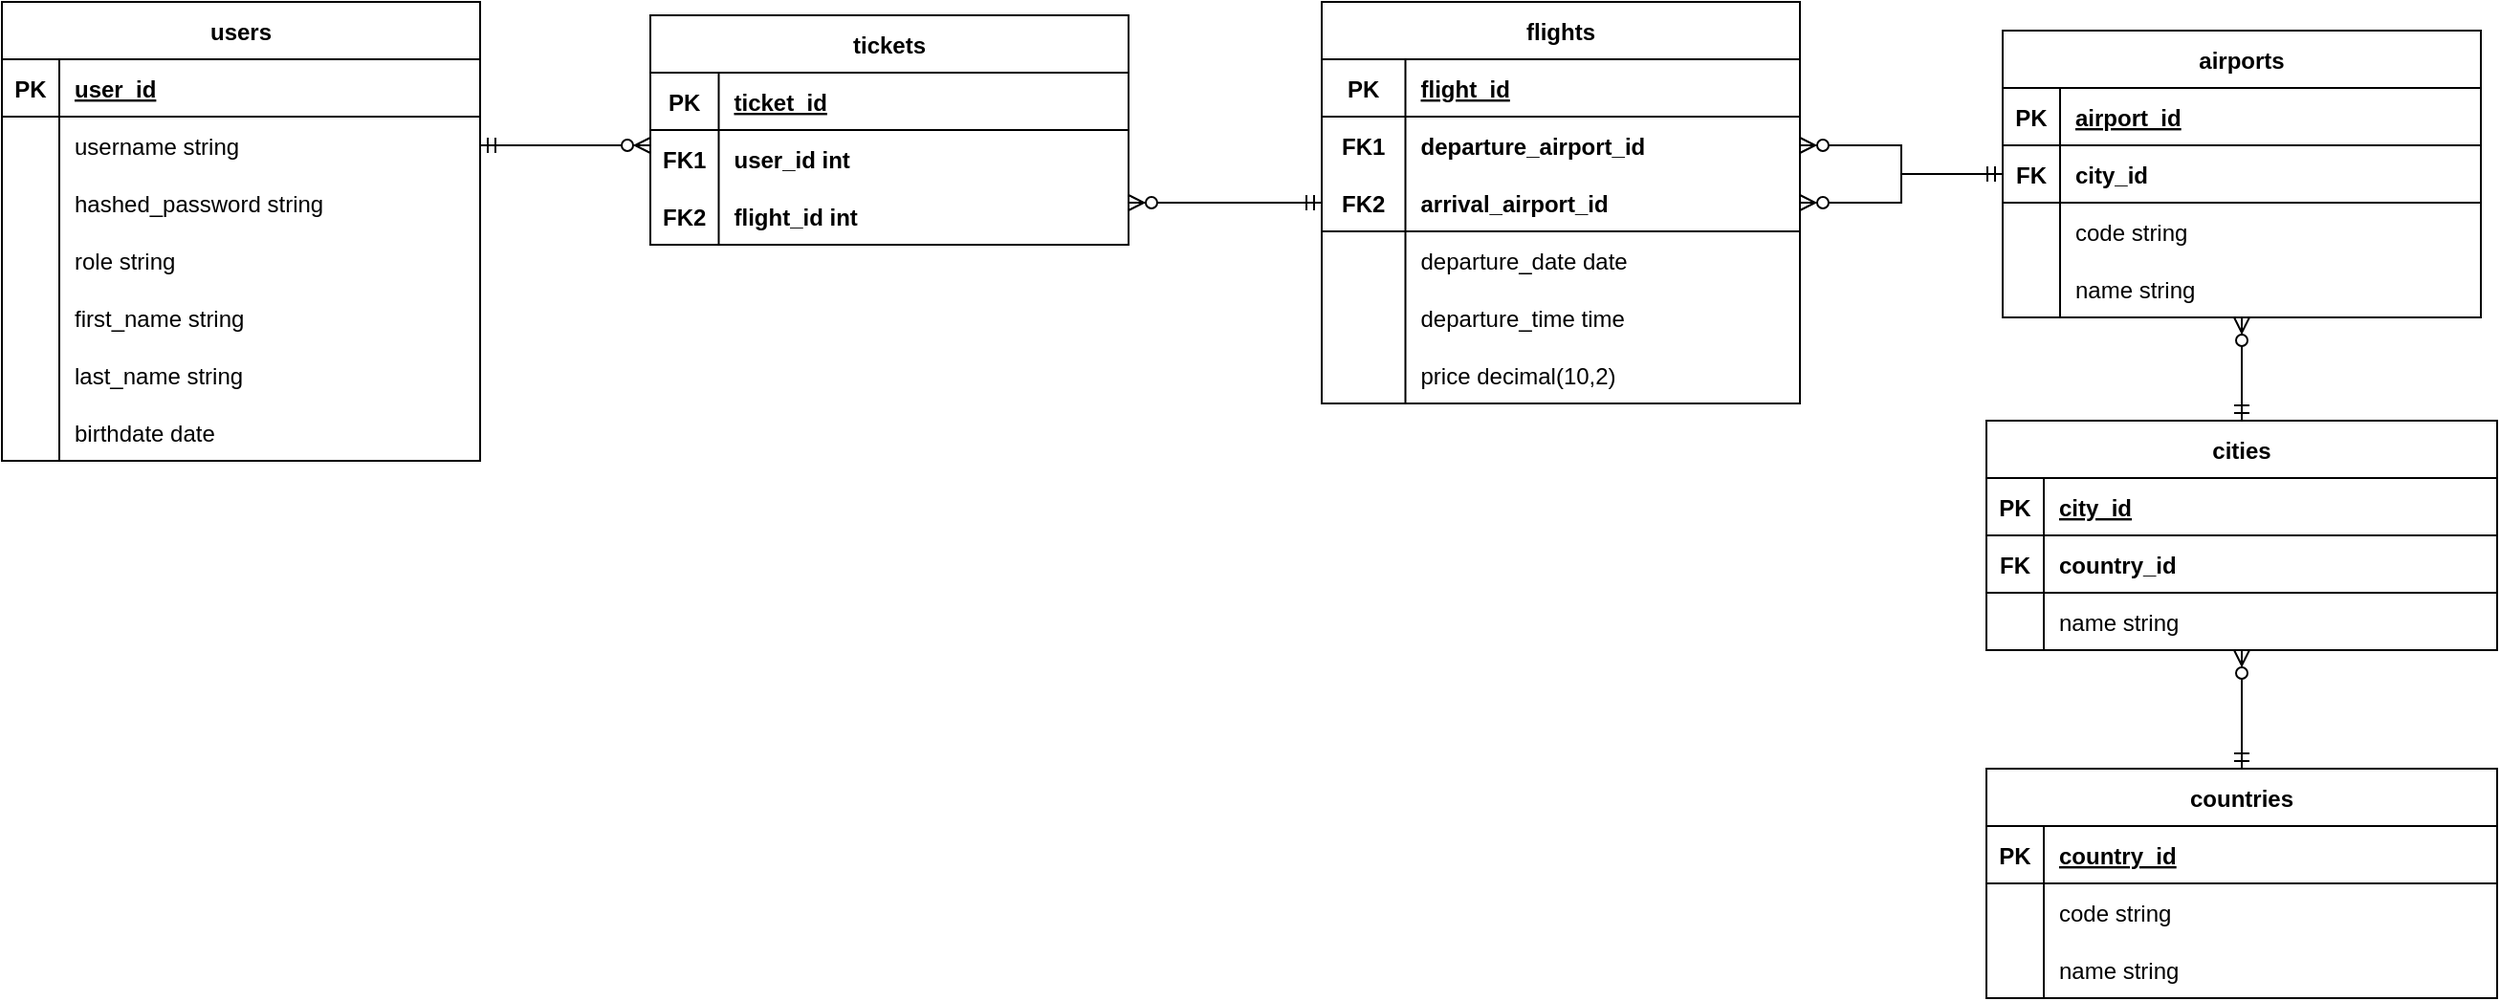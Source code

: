 <mxfile version="18.0.1" type="device"><diagram id="R2lEEEUBdFMjLlhIrx00" name="Page-1"><mxGraphModel dx="1979" dy="1018" grid="0" gridSize="10" guides="1" tooltips="1" connect="1" arrows="1" fold="1" page="0" pageScale="1" pageWidth="850" pageHeight="1100" math="0" shadow="0" extFonts="Permanent Marker^https://fonts.googleapis.com/css?family=Permanent+Marker"><root><mxCell id="0"/><mxCell id="1" parent="0"/><mxCell id="C-vyLk0tnHw3VtMMgP7b-23" value="users" style="shape=table;startSize=30;container=1;collapsible=1;childLayout=tableLayout;fixedRows=1;rowLines=0;fontStyle=1;align=center;resizeLast=1;" parent="1" vertex="1"><mxGeometry x="-378" y="301" width="250" height="240" as="geometry"/></mxCell><mxCell id="C-vyLk0tnHw3VtMMgP7b-24" value="" style="shape=partialRectangle;collapsible=0;dropTarget=0;pointerEvents=0;fillColor=none;points=[[0,0.5],[1,0.5]];portConstraint=eastwest;top=0;left=0;right=0;bottom=1;" parent="C-vyLk0tnHw3VtMMgP7b-23" vertex="1"><mxGeometry y="30" width="250" height="30" as="geometry"/></mxCell><mxCell id="C-vyLk0tnHw3VtMMgP7b-25" value="PK" style="shape=partialRectangle;overflow=hidden;connectable=0;fillColor=none;top=0;left=0;bottom=0;right=0;fontStyle=1;" parent="C-vyLk0tnHw3VtMMgP7b-24" vertex="1"><mxGeometry width="30" height="30" as="geometry"><mxRectangle width="30" height="30" as="alternateBounds"/></mxGeometry></mxCell><mxCell id="C-vyLk0tnHw3VtMMgP7b-26" value="user_id" style="shape=partialRectangle;overflow=hidden;connectable=0;fillColor=none;top=0;left=0;bottom=0;right=0;align=left;spacingLeft=6;fontStyle=5;" parent="C-vyLk0tnHw3VtMMgP7b-24" vertex="1"><mxGeometry x="30" width="220" height="30" as="geometry"><mxRectangle width="220" height="30" as="alternateBounds"/></mxGeometry></mxCell><mxCell id="C-vyLk0tnHw3VtMMgP7b-27" value="" style="shape=partialRectangle;collapsible=0;dropTarget=0;pointerEvents=0;fillColor=none;points=[[0,0.5],[1,0.5]];portConstraint=eastwest;top=0;left=0;right=0;bottom=0;" parent="C-vyLk0tnHw3VtMMgP7b-23" vertex="1"><mxGeometry y="60" width="250" height="30" as="geometry"/></mxCell><mxCell id="C-vyLk0tnHw3VtMMgP7b-28" value="" style="shape=partialRectangle;overflow=hidden;connectable=0;fillColor=none;top=0;left=0;bottom=0;right=0;" parent="C-vyLk0tnHw3VtMMgP7b-27" vertex="1"><mxGeometry width="30" height="30" as="geometry"><mxRectangle width="30" height="30" as="alternateBounds"/></mxGeometry></mxCell><mxCell id="C-vyLk0tnHw3VtMMgP7b-29" value="username string" style="shape=partialRectangle;overflow=hidden;connectable=0;fillColor=none;top=0;left=0;bottom=0;right=0;align=left;spacingLeft=6;" parent="C-vyLk0tnHw3VtMMgP7b-27" vertex="1"><mxGeometry x="30" width="220" height="30" as="geometry"><mxRectangle width="220" height="30" as="alternateBounds"/></mxGeometry></mxCell><mxCell id="P9Hn5Ej6zJ2Eeujg4kpF-21" value="" style="shape=partialRectangle;collapsible=0;dropTarget=0;pointerEvents=0;fillColor=none;points=[[0,0.5],[1,0.5]];portConstraint=eastwest;top=0;left=0;right=0;bottom=0;" parent="C-vyLk0tnHw3VtMMgP7b-23" vertex="1"><mxGeometry y="90" width="250" height="30" as="geometry"/></mxCell><mxCell id="P9Hn5Ej6zJ2Eeujg4kpF-22" value="" style="shape=partialRectangle;overflow=hidden;connectable=0;fillColor=none;top=0;left=0;bottom=0;right=0;" parent="P9Hn5Ej6zJ2Eeujg4kpF-21" vertex="1"><mxGeometry width="30" height="30" as="geometry"><mxRectangle width="30" height="30" as="alternateBounds"/></mxGeometry></mxCell><mxCell id="P9Hn5Ej6zJ2Eeujg4kpF-23" value="hashed_password string" style="shape=partialRectangle;overflow=hidden;connectable=0;fillColor=none;top=0;left=0;bottom=0;right=0;align=left;spacingLeft=6;" parent="P9Hn5Ej6zJ2Eeujg4kpF-21" vertex="1"><mxGeometry x="30" width="220" height="30" as="geometry"><mxRectangle width="220" height="30" as="alternateBounds"/></mxGeometry></mxCell><mxCell id="b-2az8quPV2HUBgu3WV_-1" value="" style="shape=partialRectangle;collapsible=0;dropTarget=0;pointerEvents=0;fillColor=none;points=[[0,0.5],[1,0.5]];portConstraint=eastwest;top=0;left=0;right=0;bottom=0;" parent="C-vyLk0tnHw3VtMMgP7b-23" vertex="1"><mxGeometry y="120" width="250" height="30" as="geometry"/></mxCell><mxCell id="b-2az8quPV2HUBgu3WV_-2" value="" style="shape=partialRectangle;overflow=hidden;connectable=0;fillColor=none;top=0;left=0;bottom=0;right=0;" parent="b-2az8quPV2HUBgu3WV_-1" vertex="1"><mxGeometry width="30" height="30" as="geometry"><mxRectangle width="30" height="30" as="alternateBounds"/></mxGeometry></mxCell><mxCell id="b-2az8quPV2HUBgu3WV_-3" value="role string" style="shape=partialRectangle;overflow=hidden;connectable=0;fillColor=none;top=0;left=0;bottom=0;right=0;align=left;spacingLeft=6;" parent="b-2az8quPV2HUBgu3WV_-1" vertex="1"><mxGeometry x="30" width="220" height="30" as="geometry"><mxRectangle width="220" height="30" as="alternateBounds"/></mxGeometry></mxCell><mxCell id="b-2az8quPV2HUBgu3WV_-4" value="" style="shape=partialRectangle;collapsible=0;dropTarget=0;pointerEvents=0;fillColor=none;points=[[0,0.5],[1,0.5]];portConstraint=eastwest;top=0;left=0;right=0;bottom=0;" parent="C-vyLk0tnHw3VtMMgP7b-23" vertex="1"><mxGeometry y="150" width="250" height="30" as="geometry"/></mxCell><mxCell id="b-2az8quPV2HUBgu3WV_-5" value="" style="shape=partialRectangle;overflow=hidden;connectable=0;fillColor=none;top=0;left=0;bottom=0;right=0;" parent="b-2az8quPV2HUBgu3WV_-4" vertex="1"><mxGeometry width="30" height="30" as="geometry"><mxRectangle width="30" height="30" as="alternateBounds"/></mxGeometry></mxCell><mxCell id="b-2az8quPV2HUBgu3WV_-6" value="first_name string" style="shape=partialRectangle;overflow=hidden;connectable=0;fillColor=none;top=0;left=0;bottom=0;right=0;align=left;spacingLeft=6;" parent="b-2az8quPV2HUBgu3WV_-4" vertex="1"><mxGeometry x="30" width="220" height="30" as="geometry"><mxRectangle width="220" height="30" as="alternateBounds"/></mxGeometry></mxCell><mxCell id="b-2az8quPV2HUBgu3WV_-7" value="" style="shape=partialRectangle;collapsible=0;dropTarget=0;pointerEvents=0;fillColor=none;points=[[0,0.5],[1,0.5]];portConstraint=eastwest;top=0;left=0;right=0;bottom=0;" parent="C-vyLk0tnHw3VtMMgP7b-23" vertex="1"><mxGeometry y="180" width="250" height="30" as="geometry"/></mxCell><mxCell id="b-2az8quPV2HUBgu3WV_-8" value="" style="shape=partialRectangle;overflow=hidden;connectable=0;fillColor=none;top=0;left=0;bottom=0;right=0;" parent="b-2az8quPV2HUBgu3WV_-7" vertex="1"><mxGeometry width="30" height="30" as="geometry"><mxRectangle width="30" height="30" as="alternateBounds"/></mxGeometry></mxCell><mxCell id="b-2az8quPV2HUBgu3WV_-9" value="last_name string" style="shape=partialRectangle;overflow=hidden;connectable=0;fillColor=none;top=0;left=0;bottom=0;right=0;align=left;spacingLeft=6;" parent="b-2az8quPV2HUBgu3WV_-7" vertex="1"><mxGeometry x="30" width="220" height="30" as="geometry"><mxRectangle width="220" height="30" as="alternateBounds"/></mxGeometry></mxCell><mxCell id="b-2az8quPV2HUBgu3WV_-279" value="" style="shape=partialRectangle;collapsible=0;dropTarget=0;pointerEvents=0;fillColor=none;points=[[0,0.5],[1,0.5]];portConstraint=eastwest;top=0;left=0;right=0;bottom=0;" parent="C-vyLk0tnHw3VtMMgP7b-23" vertex="1"><mxGeometry y="210" width="250" height="30" as="geometry"/></mxCell><mxCell id="b-2az8quPV2HUBgu3WV_-280" value="" style="shape=partialRectangle;overflow=hidden;connectable=0;fillColor=none;top=0;left=0;bottom=0;right=0;" parent="b-2az8quPV2HUBgu3WV_-279" vertex="1"><mxGeometry width="30" height="30" as="geometry"><mxRectangle width="30" height="30" as="alternateBounds"/></mxGeometry></mxCell><mxCell id="b-2az8quPV2HUBgu3WV_-281" value="birthdate date" style="shape=partialRectangle;overflow=hidden;connectable=0;fillColor=none;top=0;left=0;bottom=0;right=0;align=left;spacingLeft=6;" parent="b-2az8quPV2HUBgu3WV_-279" vertex="1"><mxGeometry x="30" width="220" height="30" as="geometry"><mxRectangle width="220" height="30" as="alternateBounds"/></mxGeometry></mxCell><mxCell id="b-2az8quPV2HUBgu3WV_-33" value="tickets" style="shape=table;startSize=30;container=1;collapsible=1;childLayout=tableLayout;fixedRows=1;rowLines=0;fontStyle=1;align=center;resizeLast=1;" parent="1" vertex="1"><mxGeometry x="-39" y="308" width="250" height="120" as="geometry"/></mxCell><mxCell id="b-2az8quPV2HUBgu3WV_-34" value="" style="shape=partialRectangle;collapsible=0;dropTarget=0;pointerEvents=0;fillColor=none;points=[[0,0.5],[1,0.5]];portConstraint=eastwest;top=0;left=0;right=0;bottom=1;" parent="b-2az8quPV2HUBgu3WV_-33" vertex="1"><mxGeometry y="30" width="250" height="30" as="geometry"/></mxCell><mxCell id="b-2az8quPV2HUBgu3WV_-35" value="PK" style="shape=partialRectangle;overflow=hidden;connectable=0;fillColor=none;top=0;left=0;bottom=0;right=0;fontStyle=1;" parent="b-2az8quPV2HUBgu3WV_-34" vertex="1"><mxGeometry width="35.75" height="30" as="geometry"><mxRectangle width="35.75" height="30" as="alternateBounds"/></mxGeometry></mxCell><mxCell id="b-2az8quPV2HUBgu3WV_-36" value="ticket_id" style="shape=partialRectangle;overflow=hidden;connectable=0;fillColor=none;top=0;left=0;bottom=0;right=0;align=left;spacingLeft=6;fontStyle=5;" parent="b-2az8quPV2HUBgu3WV_-34" vertex="1"><mxGeometry x="35.75" width="214.25" height="30" as="geometry"><mxRectangle width="214.25" height="30" as="alternateBounds"/></mxGeometry></mxCell><mxCell id="b-2az8quPV2HUBgu3WV_-55" value="" style="shape=partialRectangle;collapsible=0;dropTarget=0;pointerEvents=0;fillColor=none;points=[[0,0.5],[1,0.5]];portConstraint=eastwest;top=0;left=0;right=0;bottom=1;strokeColor=none;" parent="b-2az8quPV2HUBgu3WV_-33" vertex="1"><mxGeometry y="60" width="250" height="30" as="geometry"/></mxCell><mxCell id="b-2az8quPV2HUBgu3WV_-56" value="FK1" style="shape=partialRectangle;overflow=hidden;connectable=0;fillColor=none;top=0;left=0;bottom=0;right=0;fontStyle=1;" parent="b-2az8quPV2HUBgu3WV_-55" vertex="1"><mxGeometry width="35.75" height="30" as="geometry"><mxRectangle width="35.75" height="30" as="alternateBounds"/></mxGeometry></mxCell><mxCell id="b-2az8quPV2HUBgu3WV_-57" value="user_id int " style="shape=partialRectangle;overflow=hidden;connectable=0;fillColor=none;top=0;left=0;bottom=0;right=0;align=left;spacingLeft=6;fontStyle=1;" parent="b-2az8quPV2HUBgu3WV_-55" vertex="1"><mxGeometry x="35.75" width="214.25" height="30" as="geometry"><mxRectangle width="214.25" height="30" as="alternateBounds"/></mxGeometry></mxCell><mxCell id="b-2az8quPV2HUBgu3WV_-49" value="" style="shape=partialRectangle;collapsible=0;dropTarget=0;pointerEvents=0;fillColor=none;points=[[0,0.5],[1,0.5]];portConstraint=eastwest;top=0;left=0;right=0;bottom=1;" parent="b-2az8quPV2HUBgu3WV_-33" vertex="1"><mxGeometry y="90" width="250" height="30" as="geometry"/></mxCell><mxCell id="b-2az8quPV2HUBgu3WV_-50" value="FK2" style="shape=partialRectangle;overflow=hidden;connectable=0;fillColor=none;top=0;left=0;bottom=0;right=0;fontStyle=1;" parent="b-2az8quPV2HUBgu3WV_-49" vertex="1"><mxGeometry width="35.75" height="30" as="geometry"><mxRectangle width="35.75" height="30" as="alternateBounds"/></mxGeometry></mxCell><mxCell id="b-2az8quPV2HUBgu3WV_-51" value="flight_id int" style="shape=partialRectangle;overflow=hidden;connectable=0;fillColor=none;top=0;left=0;bottom=0;right=0;align=left;spacingLeft=6;fontStyle=1;" parent="b-2az8quPV2HUBgu3WV_-49" vertex="1"><mxGeometry x="35.75" width="214.25" height="30" as="geometry"><mxRectangle width="214.25" height="30" as="alternateBounds"/></mxGeometry></mxCell><mxCell id="b-2az8quPV2HUBgu3WV_-59" value="" style="fontSize=12;html=1;endArrow=ERzeroToMany;startArrow=ERmandOne;rounded=0;edgeStyle=orthogonalEdgeStyle;" parent="1" source="C-vyLk0tnHw3VtMMgP7b-23" target="b-2az8quPV2HUBgu3WV_-55" edge="1"><mxGeometry width="100" height="100" relative="1" as="geometry"><mxPoint x="145" y="351" as="sourcePoint"/><mxPoint x="245" y="251" as="targetPoint"/><Array as="points"><mxPoint x="-123" y="376"/><mxPoint x="-123" y="376"/></Array></mxGeometry></mxCell><mxCell id="b-2az8quPV2HUBgu3WV_-60" value="airports" style="shape=table;startSize=30;container=1;collapsible=1;childLayout=tableLayout;fixedRows=1;rowLines=0;fontStyle=1;align=center;resizeLast=1;" parent="1" vertex="1"><mxGeometry x="668" y="316" width="250" height="150" as="geometry"/></mxCell><mxCell id="b-2az8quPV2HUBgu3WV_-61" value="" style="shape=partialRectangle;collapsible=0;dropTarget=0;pointerEvents=0;fillColor=none;points=[[0,0.5],[1,0.5]];portConstraint=eastwest;top=0;left=0;right=0;bottom=1;" parent="b-2az8quPV2HUBgu3WV_-60" vertex="1"><mxGeometry y="30" width="250" height="30" as="geometry"/></mxCell><mxCell id="b-2az8quPV2HUBgu3WV_-62" value="PK" style="shape=partialRectangle;overflow=hidden;connectable=0;fillColor=none;top=0;left=0;bottom=0;right=0;fontStyle=1;" parent="b-2az8quPV2HUBgu3WV_-61" vertex="1"><mxGeometry width="30" height="30" as="geometry"><mxRectangle width="30" height="30" as="alternateBounds"/></mxGeometry></mxCell><mxCell id="b-2az8quPV2HUBgu3WV_-63" value="airport_id" style="shape=partialRectangle;overflow=hidden;connectable=0;fillColor=none;top=0;left=0;bottom=0;right=0;align=left;spacingLeft=6;fontStyle=5;" parent="b-2az8quPV2HUBgu3WV_-61" vertex="1"><mxGeometry x="30" width="220" height="30" as="geometry"><mxRectangle width="220" height="30" as="alternateBounds"/></mxGeometry></mxCell><mxCell id="P9Hn5Ej6zJ2Eeujg4kpF-5" value="" style="shape=partialRectangle;collapsible=0;dropTarget=0;pointerEvents=0;fillColor=none;points=[[0,0.5],[1,0.5]];portConstraint=eastwest;top=0;left=0;right=0;bottom=1;" parent="b-2az8quPV2HUBgu3WV_-60" vertex="1"><mxGeometry y="60" width="250" height="30" as="geometry"/></mxCell><mxCell id="P9Hn5Ej6zJ2Eeujg4kpF-6" value="FK" style="shape=partialRectangle;overflow=hidden;connectable=0;fillColor=none;top=0;left=0;bottom=0;right=0;fontStyle=1;" parent="P9Hn5Ej6zJ2Eeujg4kpF-5" vertex="1"><mxGeometry width="30" height="30" as="geometry"><mxRectangle width="30" height="30" as="alternateBounds"/></mxGeometry></mxCell><mxCell id="P9Hn5Ej6zJ2Eeujg4kpF-7" value="city_id" style="shape=partialRectangle;overflow=hidden;connectable=0;fillColor=none;top=0;left=0;bottom=0;right=0;align=left;spacingLeft=6;fontStyle=1;" parent="P9Hn5Ej6zJ2Eeujg4kpF-5" vertex="1"><mxGeometry x="30" width="220" height="30" as="geometry"><mxRectangle width="220" height="30" as="alternateBounds"/></mxGeometry></mxCell><mxCell id="b-2az8quPV2HUBgu3WV_-76" value="" style="shape=partialRectangle;collapsible=0;dropTarget=0;pointerEvents=0;fillColor=none;points=[[0,0.5],[1,0.5]];portConstraint=eastwest;top=0;left=0;right=0;bottom=1;strokeColor=none;" parent="b-2az8quPV2HUBgu3WV_-60" vertex="1"><mxGeometry y="90" width="250" height="30" as="geometry"/></mxCell><mxCell id="b-2az8quPV2HUBgu3WV_-77" value="" style="shape=partialRectangle;overflow=hidden;connectable=0;fillColor=none;top=0;left=0;bottom=0;right=0;fontStyle=1;" parent="b-2az8quPV2HUBgu3WV_-76" vertex="1"><mxGeometry width="30" height="30" as="geometry"><mxRectangle width="30" height="30" as="alternateBounds"/></mxGeometry></mxCell><mxCell id="b-2az8quPV2HUBgu3WV_-78" value="code string" style="shape=partialRectangle;overflow=hidden;connectable=0;fillColor=none;top=0;left=0;bottom=0;right=0;align=left;spacingLeft=6;fontStyle=0;" parent="b-2az8quPV2HUBgu3WV_-76" vertex="1"><mxGeometry x="30" width="220" height="30" as="geometry"><mxRectangle width="220" height="30" as="alternateBounds"/></mxGeometry></mxCell><mxCell id="P9Hn5Ej6zJ2Eeujg4kpF-8" value="" style="shape=partialRectangle;collapsible=0;dropTarget=0;pointerEvents=0;fillColor=none;points=[[0,0.5],[1,0.5]];portConstraint=eastwest;top=0;left=0;right=0;bottom=1;" parent="b-2az8quPV2HUBgu3WV_-60" vertex="1"><mxGeometry y="120" width="250" height="30" as="geometry"/></mxCell><mxCell id="P9Hn5Ej6zJ2Eeujg4kpF-9" value="" style="shape=partialRectangle;overflow=hidden;connectable=0;fillColor=none;top=0;left=0;bottom=0;right=0;fontStyle=1;" parent="P9Hn5Ej6zJ2Eeujg4kpF-8" vertex="1"><mxGeometry width="30" height="30" as="geometry"><mxRectangle width="30" height="30" as="alternateBounds"/></mxGeometry></mxCell><mxCell id="P9Hn5Ej6zJ2Eeujg4kpF-10" value="name string" style="shape=partialRectangle;overflow=hidden;connectable=0;fillColor=none;top=0;left=0;bottom=0;right=0;align=left;spacingLeft=6;fontStyle=0;" parent="P9Hn5Ej6zJ2Eeujg4kpF-8" vertex="1"><mxGeometry x="30" width="220" height="30" as="geometry"><mxRectangle width="220" height="30" as="alternateBounds"/></mxGeometry></mxCell><mxCell id="b-2az8quPV2HUBgu3WV_-86" value="" style="fontSize=12;html=1;endArrow=ERzeroToMany;startArrow=ERmandOne;rounded=0;edgeStyle=orthogonalEdgeStyle;" parent="1" source="b-2az8quPV2HUBgu3WV_-249" target="b-2az8quPV2HUBgu3WV_-60" edge="1"><mxGeometry width="100" height="100" relative="1" as="geometry"><mxPoint x="787" y="-11" as="sourcePoint"/><mxPoint x="902" y="482" as="targetPoint"/><Array as="points"/></mxGeometry></mxCell><mxCell id="b-2az8quPV2HUBgu3WV_-94" value="" style="fontSize=12;html=1;endArrow=ERzeroToMany;startArrow=ERmandOne;rounded=0;edgeStyle=orthogonalEdgeStyle;" parent="1" source="b-2az8quPV2HUBgu3WV_-239" target="b-2az8quPV2HUBgu3WV_-249" edge="1"><mxGeometry width="100" height="100" relative="1" as="geometry"><mxPoint x="1323" y="462" as="sourcePoint"/><mxPoint x="914" y="462" as="targetPoint"/></mxGeometry></mxCell><mxCell id="b-2az8quPV2HUBgu3WV_-95" value="flights" style="shape=table;startSize=30;container=1;collapsible=1;childLayout=tableLayout;fixedRows=1;rowLines=0;fontStyle=1;align=center;resizeLast=1;" parent="1" vertex="1"><mxGeometry x="312" y="301" width="250" height="210" as="geometry"/></mxCell><mxCell id="b-2az8quPV2HUBgu3WV_-96" value="" style="shape=partialRectangle;collapsible=0;dropTarget=0;pointerEvents=0;fillColor=none;points=[[0,0.5],[1,0.5]];portConstraint=eastwest;top=0;left=0;right=0;bottom=1;" parent="b-2az8quPV2HUBgu3WV_-95" vertex="1"><mxGeometry y="30" width="250" height="30" as="geometry"/></mxCell><mxCell id="b-2az8quPV2HUBgu3WV_-97" value="PK" style="shape=partialRectangle;overflow=hidden;connectable=0;fillColor=none;top=0;left=0;bottom=0;right=0;fontStyle=1;" parent="b-2az8quPV2HUBgu3WV_-96" vertex="1"><mxGeometry width="43.75" height="30" as="geometry"><mxRectangle width="43.75" height="30" as="alternateBounds"/></mxGeometry></mxCell><mxCell id="b-2az8quPV2HUBgu3WV_-98" value="flight_id" style="shape=partialRectangle;overflow=hidden;connectable=0;fillColor=none;top=0;left=0;bottom=0;right=0;align=left;spacingLeft=6;fontStyle=5;" parent="b-2az8quPV2HUBgu3WV_-96" vertex="1"><mxGeometry x="43.75" width="206.25" height="30" as="geometry"><mxRectangle width="206.25" height="30" as="alternateBounds"/></mxGeometry></mxCell><mxCell id="b-2az8quPV2HUBgu3WV_-99" value="" style="shape=partialRectangle;collapsible=0;dropTarget=0;pointerEvents=0;fillColor=none;points=[[0,0.5],[1,0.5]];portConstraint=eastwest;top=0;left=0;right=0;bottom=1;strokeColor=none;" parent="b-2az8quPV2HUBgu3WV_-95" vertex="1"><mxGeometry y="60" width="250" height="30" as="geometry"/></mxCell><mxCell id="b-2az8quPV2HUBgu3WV_-100" value="FK1" style="shape=partialRectangle;overflow=hidden;connectable=0;fillColor=none;top=0;left=0;bottom=0;right=0;fontStyle=1;" parent="b-2az8quPV2HUBgu3WV_-99" vertex="1"><mxGeometry width="43.75" height="30" as="geometry"><mxRectangle width="43.75" height="30" as="alternateBounds"/></mxGeometry></mxCell><mxCell id="b-2az8quPV2HUBgu3WV_-101" value="departure_airport_id" style="shape=partialRectangle;overflow=hidden;connectable=0;fillColor=none;top=0;left=0;bottom=0;right=0;align=left;spacingLeft=6;fontStyle=1;" parent="b-2az8quPV2HUBgu3WV_-99" vertex="1"><mxGeometry x="43.75" width="206.25" height="30" as="geometry"><mxRectangle width="206.25" height="30" as="alternateBounds"/></mxGeometry></mxCell><mxCell id="b-2az8quPV2HUBgu3WV_-102" value="" style="shape=partialRectangle;collapsible=0;dropTarget=0;pointerEvents=0;fillColor=none;points=[[0,0.5],[1,0.5]];portConstraint=eastwest;top=0;left=0;right=0;bottom=1;" parent="b-2az8quPV2HUBgu3WV_-95" vertex="1"><mxGeometry y="90" width="250" height="30" as="geometry"/></mxCell><mxCell id="b-2az8quPV2HUBgu3WV_-103" value="FK2" style="shape=partialRectangle;overflow=hidden;connectable=0;fillColor=none;top=0;left=0;bottom=0;right=0;fontStyle=1;" parent="b-2az8quPV2HUBgu3WV_-102" vertex="1"><mxGeometry width="43.75" height="30" as="geometry"><mxRectangle width="43.75" height="30" as="alternateBounds"/></mxGeometry></mxCell><mxCell id="b-2az8quPV2HUBgu3WV_-104" value="arrival_airport_id" style="shape=partialRectangle;overflow=hidden;connectable=0;fillColor=none;top=0;left=0;bottom=0;right=0;align=left;spacingLeft=6;fontStyle=1;" parent="b-2az8quPV2HUBgu3WV_-102" vertex="1"><mxGeometry x="43.75" width="206.25" height="30" as="geometry"><mxRectangle width="206.25" height="30" as="alternateBounds"/></mxGeometry></mxCell><mxCell id="b-2az8quPV2HUBgu3WV_-197" value="" style="shape=partialRectangle;collapsible=0;dropTarget=0;pointerEvents=0;fillColor=none;points=[[0,0.5],[1,0.5]];portConstraint=eastwest;top=0;left=0;right=0;bottom=0;" parent="b-2az8quPV2HUBgu3WV_-95" vertex="1"><mxGeometry y="120" width="250" height="30" as="geometry"/></mxCell><mxCell id="b-2az8quPV2HUBgu3WV_-198" value="" style="shape=partialRectangle;overflow=hidden;connectable=0;fillColor=none;top=0;left=0;bottom=0;right=0;" parent="b-2az8quPV2HUBgu3WV_-197" vertex="1"><mxGeometry width="43.75" height="30" as="geometry"><mxRectangle width="43.75" height="30" as="alternateBounds"/></mxGeometry></mxCell><mxCell id="b-2az8quPV2HUBgu3WV_-199" value="departure_date date" style="shape=partialRectangle;overflow=hidden;connectable=0;fillColor=none;top=0;left=0;bottom=0;right=0;align=left;spacingLeft=6;" parent="b-2az8quPV2HUBgu3WV_-197" vertex="1"><mxGeometry x="43.75" width="206.25" height="30" as="geometry"><mxRectangle width="206.25" height="30" as="alternateBounds"/></mxGeometry></mxCell><mxCell id="b-2az8quPV2HUBgu3WV_-200" value="" style="shape=partialRectangle;collapsible=0;dropTarget=0;pointerEvents=0;fillColor=none;points=[[0,0.5],[1,0.5]];portConstraint=eastwest;top=0;left=0;right=0;bottom=0;" parent="b-2az8quPV2HUBgu3WV_-95" vertex="1"><mxGeometry y="150" width="250" height="30" as="geometry"/></mxCell><mxCell id="b-2az8quPV2HUBgu3WV_-201" value="" style="shape=partialRectangle;overflow=hidden;connectable=0;fillColor=none;top=0;left=0;bottom=0;right=0;" parent="b-2az8quPV2HUBgu3WV_-200" vertex="1"><mxGeometry width="43.75" height="30" as="geometry"><mxRectangle width="43.75" height="30" as="alternateBounds"/></mxGeometry></mxCell><mxCell id="b-2az8quPV2HUBgu3WV_-202" value="departure_time time" style="shape=partialRectangle;overflow=hidden;connectable=0;fillColor=none;top=0;left=0;bottom=0;right=0;align=left;spacingLeft=6;" parent="b-2az8quPV2HUBgu3WV_-200" vertex="1"><mxGeometry x="43.75" width="206.25" height="30" as="geometry"><mxRectangle width="206.25" height="30" as="alternateBounds"/></mxGeometry></mxCell><mxCell id="b-2az8quPV2HUBgu3WV_-203" value="" style="shape=partialRectangle;collapsible=0;dropTarget=0;pointerEvents=0;fillColor=none;points=[[0,0.5],[1,0.5]];portConstraint=eastwest;top=0;left=0;right=0;bottom=0;" parent="b-2az8quPV2HUBgu3WV_-95" vertex="1"><mxGeometry y="180" width="250" height="30" as="geometry"/></mxCell><mxCell id="b-2az8quPV2HUBgu3WV_-204" value="" style="shape=partialRectangle;overflow=hidden;connectable=0;fillColor=none;top=0;left=0;bottom=0;right=0;" parent="b-2az8quPV2HUBgu3WV_-203" vertex="1"><mxGeometry width="43.75" height="30" as="geometry"><mxRectangle width="43.75" height="30" as="alternateBounds"/></mxGeometry></mxCell><mxCell id="b-2az8quPV2HUBgu3WV_-205" value="price decimal(10,2)" style="shape=partialRectangle;overflow=hidden;connectable=0;fillColor=none;top=0;left=0;bottom=0;right=0;align=left;spacingLeft=6;" parent="b-2az8quPV2HUBgu3WV_-203" vertex="1"><mxGeometry x="43.75" width="206.25" height="30" as="geometry"><mxRectangle width="206.25" height="30" as="alternateBounds"/></mxGeometry></mxCell><mxCell id="b-2az8quPV2HUBgu3WV_-114" value="" style="fontSize=12;html=1;endArrow=ERzeroToMany;startArrow=ERmandOne;rounded=0;edgeStyle=orthogonalEdgeStyle;" parent="1" source="b-2az8quPV2HUBgu3WV_-95" target="b-2az8quPV2HUBgu3WV_-49" edge="1"><mxGeometry width="100" height="100" relative="1" as="geometry"><mxPoint x="104" y="226" as="sourcePoint"/><mxPoint x="104" y="311" as="targetPoint"/><Array as="points"><mxPoint x="287" y="406"/><mxPoint x="287" y="406"/></Array></mxGeometry></mxCell><mxCell id="b-2az8quPV2HUBgu3WV_-115" value="" style="fontSize=12;html=1;endArrow=ERzeroToMany;startArrow=ERmandOne;rounded=0;edgeStyle=orthogonalEdgeStyle;" parent="1" source="b-2az8quPV2HUBgu3WV_-60" target="b-2az8quPV2HUBgu3WV_-99" edge="1"><mxGeometry width="100" height="100" relative="1" as="geometry"><mxPoint x="687" y="335" as="sourcePoint"/><mxPoint x="229" y="416" as="targetPoint"/></mxGeometry></mxCell><mxCell id="b-2az8quPV2HUBgu3WV_-116" value="" style="fontSize=12;html=1;endArrow=ERzeroToMany;startArrow=ERmandOne;rounded=0;edgeStyle=orthogonalEdgeStyle;" parent="1" source="b-2az8quPV2HUBgu3WV_-60" target="b-2az8quPV2HUBgu3WV_-102" edge="1"><mxGeometry width="100" height="100" relative="1" as="geometry"><mxPoint x="314" y="426" as="sourcePoint"/><mxPoint x="239" y="426" as="targetPoint"/></mxGeometry></mxCell><mxCell id="b-2az8quPV2HUBgu3WV_-132" value="" style="shape=partialRectangle;collapsible=0;dropTarget=0;pointerEvents=0;fillColor=none;points=[[0,0.5],[1,0.5]];portConstraint=eastwest;top=0;left=0;right=0;bottom=0;" parent="1" vertex="1"><mxGeometry x="294" y="678" width="250" height="30" as="geometry"/></mxCell><mxCell id="b-2az8quPV2HUBgu3WV_-133" value="" style="shape=partialRectangle;overflow=hidden;connectable=0;fillColor=none;top=0;left=0;bottom=0;right=0;" parent="b-2az8quPV2HUBgu3WV_-132" vertex="1"><mxGeometry width="30" height="30" as="geometry"><mxRectangle width="30" height="30" as="alternateBounds"/></mxGeometry></mxCell><mxCell id="b-2az8quPV2HUBgu3WV_-239" value="countries" style="shape=table;startSize=30;container=1;collapsible=1;childLayout=tableLayout;fixedRows=1;rowLines=0;fontStyle=1;align=center;resizeLast=1;" parent="1" vertex="1"><mxGeometry x="659.5" y="702" width="267" height="120" as="geometry"/></mxCell><mxCell id="b-2az8quPV2HUBgu3WV_-240" value="" style="shape=partialRectangle;collapsible=0;dropTarget=0;pointerEvents=0;fillColor=none;points=[[0,0.5],[1,0.5]];portConstraint=eastwest;top=0;left=0;right=0;bottom=1;" parent="b-2az8quPV2HUBgu3WV_-239" vertex="1"><mxGeometry y="30" width="267" height="30" as="geometry"/></mxCell><mxCell id="b-2az8quPV2HUBgu3WV_-241" value="PK" style="shape=partialRectangle;overflow=hidden;connectable=0;fillColor=none;top=0;left=0;bottom=0;right=0;fontStyle=1;" parent="b-2az8quPV2HUBgu3WV_-240" vertex="1"><mxGeometry width="30" height="30" as="geometry"><mxRectangle width="30" height="30" as="alternateBounds"/></mxGeometry></mxCell><mxCell id="b-2az8quPV2HUBgu3WV_-242" value="country_id" style="shape=partialRectangle;overflow=hidden;connectable=0;fillColor=none;top=0;left=0;bottom=0;right=0;align=left;spacingLeft=6;fontStyle=5;" parent="b-2az8quPV2HUBgu3WV_-240" vertex="1"><mxGeometry x="30" width="237" height="30" as="geometry"><mxRectangle width="237" height="30" as="alternateBounds"/></mxGeometry></mxCell><mxCell id="b-2az8quPV2HUBgu3WV_-243" value="" style="shape=partialRectangle;collapsible=0;dropTarget=0;pointerEvents=0;fillColor=none;points=[[0,0.5],[1,0.5]];portConstraint=eastwest;top=0;left=0;right=0;bottom=0;" parent="b-2az8quPV2HUBgu3WV_-239" vertex="1"><mxGeometry y="60" width="267" height="30" as="geometry"/></mxCell><mxCell id="b-2az8quPV2HUBgu3WV_-244" value="" style="shape=partialRectangle;overflow=hidden;connectable=0;fillColor=none;top=0;left=0;bottom=0;right=0;" parent="b-2az8quPV2HUBgu3WV_-243" vertex="1"><mxGeometry width="30" height="30" as="geometry"><mxRectangle width="30" height="30" as="alternateBounds"/></mxGeometry></mxCell><mxCell id="b-2az8quPV2HUBgu3WV_-245" value="code string" style="shape=partialRectangle;overflow=hidden;connectable=0;fillColor=none;top=0;left=0;bottom=0;right=0;align=left;spacingLeft=6;" parent="b-2az8quPV2HUBgu3WV_-243" vertex="1"><mxGeometry x="30" width="237" height="30" as="geometry"><mxRectangle width="237" height="30" as="alternateBounds"/></mxGeometry></mxCell><mxCell id="P9Hn5Ej6zJ2Eeujg4kpF-2" value="" style="shape=partialRectangle;collapsible=0;dropTarget=0;pointerEvents=0;fillColor=none;points=[[0,0.5],[1,0.5]];portConstraint=eastwest;top=0;left=0;right=0;bottom=0;" parent="b-2az8quPV2HUBgu3WV_-239" vertex="1"><mxGeometry y="90" width="267" height="30" as="geometry"/></mxCell><mxCell id="P9Hn5Ej6zJ2Eeujg4kpF-3" value="" style="shape=partialRectangle;overflow=hidden;connectable=0;fillColor=none;top=0;left=0;bottom=0;right=0;" parent="P9Hn5Ej6zJ2Eeujg4kpF-2" vertex="1"><mxGeometry width="30" height="30" as="geometry"><mxRectangle width="30" height="30" as="alternateBounds"/></mxGeometry></mxCell><mxCell id="P9Hn5Ej6zJ2Eeujg4kpF-4" value="name string" style="shape=partialRectangle;overflow=hidden;connectable=0;fillColor=none;top=0;left=0;bottom=0;right=0;align=left;spacingLeft=6;" parent="P9Hn5Ej6zJ2Eeujg4kpF-2" vertex="1"><mxGeometry x="30" width="237" height="30" as="geometry"><mxRectangle width="237" height="30" as="alternateBounds"/></mxGeometry></mxCell><mxCell id="b-2az8quPV2HUBgu3WV_-249" value="cities" style="shape=table;startSize=30;container=1;collapsible=1;childLayout=tableLayout;fixedRows=1;rowLines=0;fontStyle=1;align=center;resizeLast=1;" parent="1" vertex="1"><mxGeometry x="659.5" y="520" width="267" height="120" as="geometry"/></mxCell><mxCell id="b-2az8quPV2HUBgu3WV_-250" value="" style="shape=partialRectangle;collapsible=0;dropTarget=0;pointerEvents=0;fillColor=none;points=[[0,0.5],[1,0.5]];portConstraint=eastwest;top=0;left=0;right=0;bottom=1;" parent="b-2az8quPV2HUBgu3WV_-249" vertex="1"><mxGeometry y="30" width="267" height="30" as="geometry"/></mxCell><mxCell id="b-2az8quPV2HUBgu3WV_-251" value="PK" style="shape=partialRectangle;overflow=hidden;connectable=0;fillColor=none;top=0;left=0;bottom=0;right=0;fontStyle=1;" parent="b-2az8quPV2HUBgu3WV_-250" vertex="1"><mxGeometry width="30" height="30" as="geometry"><mxRectangle width="30" height="30" as="alternateBounds"/></mxGeometry></mxCell><mxCell id="b-2az8quPV2HUBgu3WV_-252" value="city_id" style="shape=partialRectangle;overflow=hidden;connectable=0;fillColor=none;top=0;left=0;bottom=0;right=0;align=left;spacingLeft=6;fontStyle=5;" parent="b-2az8quPV2HUBgu3WV_-250" vertex="1"><mxGeometry x="30" width="237" height="30" as="geometry"><mxRectangle width="237" height="30" as="alternateBounds"/></mxGeometry></mxCell><mxCell id="P9Hn5Ej6zJ2Eeujg4kpF-17" value="" style="shape=partialRectangle;collapsible=0;dropTarget=0;pointerEvents=0;fillColor=none;points=[[0,0.5],[1,0.5]];portConstraint=eastwest;top=0;left=0;right=0;bottom=1;" parent="b-2az8quPV2HUBgu3WV_-249" vertex="1"><mxGeometry y="60" width="267" height="30" as="geometry"/></mxCell><mxCell id="P9Hn5Ej6zJ2Eeujg4kpF-18" value="FK" style="shape=partialRectangle;overflow=hidden;connectable=0;fillColor=none;top=0;left=0;bottom=0;right=0;fontStyle=1;" parent="P9Hn5Ej6zJ2Eeujg4kpF-17" vertex="1"><mxGeometry width="30" height="30" as="geometry"><mxRectangle width="30" height="30" as="alternateBounds"/></mxGeometry></mxCell><mxCell id="P9Hn5Ej6zJ2Eeujg4kpF-19" value="country_id" style="shape=partialRectangle;overflow=hidden;connectable=0;fillColor=none;top=0;left=0;bottom=0;right=0;align=left;spacingLeft=6;fontStyle=1;" parent="P9Hn5Ej6zJ2Eeujg4kpF-17" vertex="1"><mxGeometry x="30" width="237" height="30" as="geometry"><mxRectangle width="237" height="30" as="alternateBounds"/></mxGeometry></mxCell><mxCell id="b-2az8quPV2HUBgu3WV_-253" value="" style="shape=partialRectangle;collapsible=0;dropTarget=0;pointerEvents=0;fillColor=none;points=[[0,0.5],[1,0.5]];portConstraint=eastwest;top=0;left=0;right=0;bottom=0;" parent="b-2az8quPV2HUBgu3WV_-249" vertex="1"><mxGeometry y="90" width="267" height="30" as="geometry"/></mxCell><mxCell id="b-2az8quPV2HUBgu3WV_-254" value="" style="shape=partialRectangle;overflow=hidden;connectable=0;fillColor=none;top=0;left=0;bottom=0;right=0;" parent="b-2az8quPV2HUBgu3WV_-253" vertex="1"><mxGeometry width="30" height="30" as="geometry"><mxRectangle width="30" height="30" as="alternateBounds"/></mxGeometry></mxCell><mxCell id="b-2az8quPV2HUBgu3WV_-255" value="name string" style="shape=partialRectangle;overflow=hidden;connectable=0;fillColor=none;top=0;left=0;bottom=0;right=0;align=left;spacingLeft=6;" parent="b-2az8quPV2HUBgu3WV_-253" vertex="1"><mxGeometry x="30" width="237" height="30" as="geometry"><mxRectangle width="237" height="30" as="alternateBounds"/></mxGeometry></mxCell></root></mxGraphModel></diagram></mxfile>